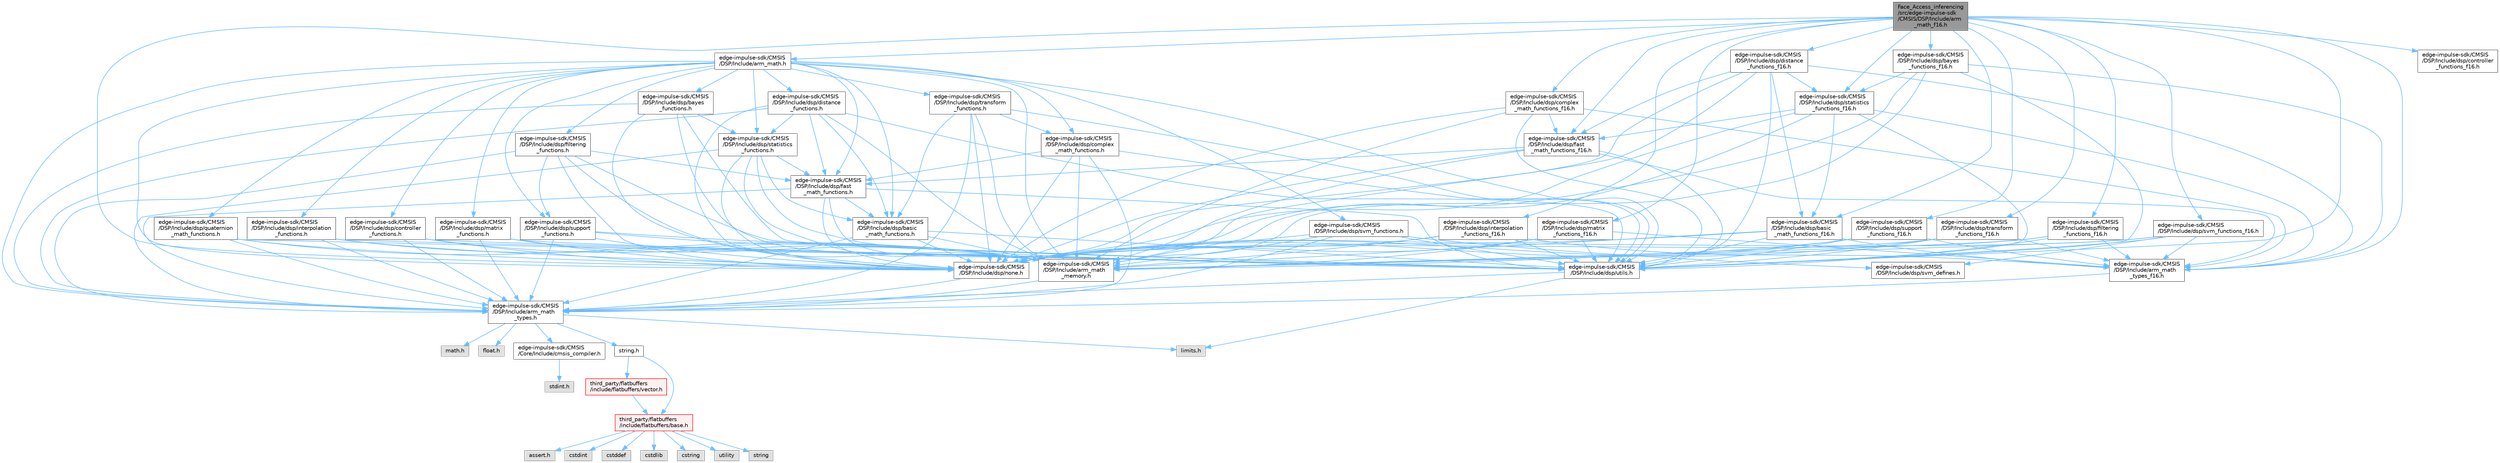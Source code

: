 digraph "Face_Access_inferencing/src/edge-impulse-sdk/CMSIS/DSP/Include/arm_math_f16.h"
{
 // LATEX_PDF_SIZE
  bgcolor="transparent";
  edge [fontname=Helvetica,fontsize=10,labelfontname=Helvetica,labelfontsize=10];
  node [fontname=Helvetica,fontsize=10,shape=box,height=0.2,width=0.4];
  Node1 [id="Node000001",label="Face_Access_inferencing\l/src/edge-impulse-sdk\l/CMSIS/DSP/Include/arm\l_math_f16.h",height=0.2,width=0.4,color="gray40", fillcolor="grey60", style="filled", fontcolor="black",tooltip=" "];
  Node1 -> Node2 [id="edge183_Node000001_Node000002",color="steelblue1",style="solid",tooltip=" "];
  Node2 [id="Node000002",label="edge-impulse-sdk/CMSIS\l/DSP/Include/arm_math.h",height=0.2,width=0.4,color="grey40", fillcolor="white", style="filled",URL="$arm__math_8h.html",tooltip=" "];
  Node2 -> Node3 [id="edge184_Node000002_Node000003",color="steelblue1",style="solid",tooltip=" "];
  Node3 [id="Node000003",label="edge-impulse-sdk/CMSIS\l/DSP/Include/arm_math\l_types.h",height=0.2,width=0.4,color="grey40", fillcolor="white", style="filled",URL="$arm__math__types_8h.html",tooltip=" "];
  Node3 -> Node4 [id="edge185_Node000003_Node000004",color="steelblue1",style="solid",tooltip=" "];
  Node4 [id="Node000004",label="edge-impulse-sdk/CMSIS\l/Core/Include/cmsis_compiler.h",height=0.2,width=0.4,color="grey40", fillcolor="white", style="filled",URL="$_face___access__inferencing_2src_2edge-impulse-sdk_2_c_m_s_i_s_2_core_2_include_2cmsis__compiler_8h.html",tooltip="CMSIS compiler generic header file."];
  Node4 -> Node5 [id="edge186_Node000004_Node000005",color="steelblue1",style="solid",tooltip=" "];
  Node5 [id="Node000005",label="stdint.h",height=0.2,width=0.4,color="grey60", fillcolor="#E0E0E0", style="filled",tooltip=" "];
  Node3 -> Node6 [id="edge187_Node000003_Node000006",color="steelblue1",style="solid",tooltip=" "];
  Node6 [id="Node000006",label="string.h",height=0.2,width=0.4,color="grey40", fillcolor="white", style="filled",URL="$string_8h.html",tooltip=" "];
  Node6 -> Node7 [id="edge188_Node000006_Node000007",color="steelblue1",style="solid",tooltip=" "];
  Node7 [id="Node000007",label="third_party/flatbuffers\l/include/flatbuffers/base.h",height=0.2,width=0.4,color="red", fillcolor="#FFF0F0", style="filled",URL="$base_8h.html",tooltip=" "];
  Node7 -> Node8 [id="edge189_Node000007_Node000008",color="steelblue1",style="solid",tooltip=" "];
  Node8 [id="Node000008",label="assert.h",height=0.2,width=0.4,color="grey60", fillcolor="#E0E0E0", style="filled",tooltip=" "];
  Node7 -> Node9 [id="edge190_Node000007_Node000009",color="steelblue1",style="solid",tooltip=" "];
  Node9 [id="Node000009",label="cstdint",height=0.2,width=0.4,color="grey60", fillcolor="#E0E0E0", style="filled",tooltip=" "];
  Node7 -> Node10 [id="edge191_Node000007_Node000010",color="steelblue1",style="solid",tooltip=" "];
  Node10 [id="Node000010",label="cstddef",height=0.2,width=0.4,color="grey60", fillcolor="#E0E0E0", style="filled",tooltip=" "];
  Node7 -> Node11 [id="edge192_Node000007_Node000011",color="steelblue1",style="solid",tooltip=" "];
  Node11 [id="Node000011",label="cstdlib",height=0.2,width=0.4,color="grey60", fillcolor="#E0E0E0", style="filled",tooltip=" "];
  Node7 -> Node12 [id="edge193_Node000007_Node000012",color="steelblue1",style="solid",tooltip=" "];
  Node12 [id="Node000012",label="cstring",height=0.2,width=0.4,color="grey60", fillcolor="#E0E0E0", style="filled",tooltip=" "];
  Node7 -> Node13 [id="edge194_Node000007_Node000013",color="steelblue1",style="solid",tooltip=" "];
  Node13 [id="Node000013",label="utility",height=0.2,width=0.4,color="grey60", fillcolor="#E0E0E0", style="filled",tooltip=" "];
  Node7 -> Node14 [id="edge195_Node000007_Node000014",color="steelblue1",style="solid",tooltip=" "];
  Node14 [id="Node000014",label="string",height=0.2,width=0.4,color="grey60", fillcolor="#E0E0E0", style="filled",tooltip=" "];
  Node6 -> Node21 [id="edge196_Node000006_Node000021",color="steelblue1",style="solid",tooltip=" "];
  Node21 [id="Node000021",label="third_party/flatbuffers\l/include/flatbuffers/vector.h",height=0.2,width=0.4,color="red", fillcolor="#FFF0F0", style="filled",URL="$vector_8h.html",tooltip=" "];
  Node21 -> Node7 [id="edge197_Node000021_Node000007",color="steelblue1",style="solid",tooltip=" "];
  Node3 -> Node25 [id="edge198_Node000003_Node000025",color="steelblue1",style="solid",tooltip=" "];
  Node25 [id="Node000025",label="math.h",height=0.2,width=0.4,color="grey60", fillcolor="#E0E0E0", style="filled",tooltip=" "];
  Node3 -> Node26 [id="edge199_Node000003_Node000026",color="steelblue1",style="solid",tooltip=" "];
  Node26 [id="Node000026",label="float.h",height=0.2,width=0.4,color="grey60", fillcolor="#E0E0E0", style="filled",tooltip=" "];
  Node3 -> Node27 [id="edge200_Node000003_Node000027",color="steelblue1",style="solid",tooltip=" "];
  Node27 [id="Node000027",label="limits.h",height=0.2,width=0.4,color="grey60", fillcolor="#E0E0E0", style="filled",tooltip=" "];
  Node2 -> Node28 [id="edge201_Node000002_Node000028",color="steelblue1",style="solid",tooltip=" "];
  Node28 [id="Node000028",label="edge-impulse-sdk/CMSIS\l/DSP/Include/arm_math\l_memory.h",height=0.2,width=0.4,color="grey40", fillcolor="white", style="filled",URL="$arm__math__memory_8h.html",tooltip=" "];
  Node28 -> Node3 [id="edge202_Node000028_Node000003",color="steelblue1",style="solid",tooltip=" "];
  Node2 -> Node29 [id="edge203_Node000002_Node000029",color="steelblue1",style="solid",tooltip=" "];
  Node29 [id="Node000029",label="edge-impulse-sdk/CMSIS\l/DSP/Include/dsp/none.h",height=0.2,width=0.4,color="grey40", fillcolor="white", style="filled",URL="$none_8h.html",tooltip=" "];
  Node29 -> Node3 [id="edge204_Node000029_Node000003",color="steelblue1",style="solid",tooltip=" "];
  Node2 -> Node30 [id="edge205_Node000002_Node000030",color="steelblue1",style="solid",tooltip=" "];
  Node30 [id="Node000030",label="edge-impulse-sdk/CMSIS\l/DSP/Include/dsp/utils.h",height=0.2,width=0.4,color="grey40", fillcolor="white", style="filled",URL="$utils_8h.html",tooltip=" "];
  Node30 -> Node3 [id="edge206_Node000030_Node000003",color="steelblue1",style="solid",tooltip=" "];
  Node30 -> Node27 [id="edge207_Node000030_Node000027",color="steelblue1",style="solid",tooltip=" "];
  Node2 -> Node31 [id="edge208_Node000002_Node000031",color="steelblue1",style="solid",tooltip=" "];
  Node31 [id="Node000031",label="edge-impulse-sdk/CMSIS\l/DSP/Include/dsp/basic\l_math_functions.h",height=0.2,width=0.4,color="grey40", fillcolor="white", style="filled",URL="$basic__math__functions_8h.html",tooltip=" "];
  Node31 -> Node3 [id="edge209_Node000031_Node000003",color="steelblue1",style="solid",tooltip=" "];
  Node31 -> Node28 [id="edge210_Node000031_Node000028",color="steelblue1",style="solid",tooltip=" "];
  Node31 -> Node29 [id="edge211_Node000031_Node000029",color="steelblue1",style="solid",tooltip=" "];
  Node31 -> Node30 [id="edge212_Node000031_Node000030",color="steelblue1",style="solid",tooltip=" "];
  Node2 -> Node32 [id="edge213_Node000002_Node000032",color="steelblue1",style="solid",tooltip=" "];
  Node32 [id="Node000032",label="edge-impulse-sdk/CMSIS\l/DSP/Include/dsp/interpolation\l_functions.h",height=0.2,width=0.4,color="grey40", fillcolor="white", style="filled",URL="$interpolation__functions_8h.html",tooltip=" "];
  Node32 -> Node3 [id="edge214_Node000032_Node000003",color="steelblue1",style="solid",tooltip=" "];
  Node32 -> Node28 [id="edge215_Node000032_Node000028",color="steelblue1",style="solid",tooltip=" "];
  Node32 -> Node29 [id="edge216_Node000032_Node000029",color="steelblue1",style="solid",tooltip=" "];
  Node32 -> Node30 [id="edge217_Node000032_Node000030",color="steelblue1",style="solid",tooltip=" "];
  Node2 -> Node33 [id="edge218_Node000002_Node000033",color="steelblue1",style="solid",tooltip=" "];
  Node33 [id="Node000033",label="edge-impulse-sdk/CMSIS\l/DSP/Include/dsp/bayes\l_functions.h",height=0.2,width=0.4,color="grey40", fillcolor="white", style="filled",URL="$bayes__functions_8h.html",tooltip=" "];
  Node33 -> Node3 [id="edge219_Node000033_Node000003",color="steelblue1",style="solid",tooltip=" "];
  Node33 -> Node28 [id="edge220_Node000033_Node000028",color="steelblue1",style="solid",tooltip=" "];
  Node33 -> Node29 [id="edge221_Node000033_Node000029",color="steelblue1",style="solid",tooltip=" "];
  Node33 -> Node30 [id="edge222_Node000033_Node000030",color="steelblue1",style="solid",tooltip=" "];
  Node33 -> Node34 [id="edge223_Node000033_Node000034",color="steelblue1",style="solid",tooltip=" "];
  Node34 [id="Node000034",label="edge-impulse-sdk/CMSIS\l/DSP/Include/dsp/statistics\l_functions.h",height=0.2,width=0.4,color="grey40", fillcolor="white", style="filled",URL="$statistics__functions_8h.html",tooltip=" "];
  Node34 -> Node3 [id="edge224_Node000034_Node000003",color="steelblue1",style="solid",tooltip=" "];
  Node34 -> Node28 [id="edge225_Node000034_Node000028",color="steelblue1",style="solid",tooltip=" "];
  Node34 -> Node29 [id="edge226_Node000034_Node000029",color="steelblue1",style="solid",tooltip=" "];
  Node34 -> Node30 [id="edge227_Node000034_Node000030",color="steelblue1",style="solid",tooltip=" "];
  Node34 -> Node31 [id="edge228_Node000034_Node000031",color="steelblue1",style="solid",tooltip=" "];
  Node34 -> Node35 [id="edge229_Node000034_Node000035",color="steelblue1",style="solid",tooltip=" "];
  Node35 [id="Node000035",label="edge-impulse-sdk/CMSIS\l/DSP/Include/dsp/fast\l_math_functions.h",height=0.2,width=0.4,color="grey40", fillcolor="white", style="filled",URL="$fast__math__functions_8h.html",tooltip=" "];
  Node35 -> Node3 [id="edge230_Node000035_Node000003",color="steelblue1",style="solid",tooltip=" "];
  Node35 -> Node28 [id="edge231_Node000035_Node000028",color="steelblue1",style="solid",tooltip=" "];
  Node35 -> Node29 [id="edge232_Node000035_Node000029",color="steelblue1",style="solid",tooltip=" "];
  Node35 -> Node30 [id="edge233_Node000035_Node000030",color="steelblue1",style="solid",tooltip=" "];
  Node35 -> Node31 [id="edge234_Node000035_Node000031",color="steelblue1",style="solid",tooltip=" "];
  Node2 -> Node36 [id="edge235_Node000002_Node000036",color="steelblue1",style="solid",tooltip=" "];
  Node36 [id="Node000036",label="edge-impulse-sdk/CMSIS\l/DSP/Include/dsp/matrix\l_functions.h",height=0.2,width=0.4,color="grey40", fillcolor="white", style="filled",URL="$matrix__functions_8h.html",tooltip=" "];
  Node36 -> Node3 [id="edge236_Node000036_Node000003",color="steelblue1",style="solid",tooltip=" "];
  Node36 -> Node28 [id="edge237_Node000036_Node000028",color="steelblue1",style="solid",tooltip=" "];
  Node36 -> Node29 [id="edge238_Node000036_Node000029",color="steelblue1",style="solid",tooltip=" "];
  Node36 -> Node30 [id="edge239_Node000036_Node000030",color="steelblue1",style="solid",tooltip=" "];
  Node2 -> Node37 [id="edge240_Node000002_Node000037",color="steelblue1",style="solid",tooltip=" "];
  Node37 [id="Node000037",label="edge-impulse-sdk/CMSIS\l/DSP/Include/dsp/complex\l_math_functions.h",height=0.2,width=0.4,color="grey40", fillcolor="white", style="filled",URL="$complex__math__functions_8h.html",tooltip=" "];
  Node37 -> Node3 [id="edge241_Node000037_Node000003",color="steelblue1",style="solid",tooltip=" "];
  Node37 -> Node28 [id="edge242_Node000037_Node000028",color="steelblue1",style="solid",tooltip=" "];
  Node37 -> Node29 [id="edge243_Node000037_Node000029",color="steelblue1",style="solid",tooltip=" "];
  Node37 -> Node30 [id="edge244_Node000037_Node000030",color="steelblue1",style="solid",tooltip=" "];
  Node37 -> Node35 [id="edge245_Node000037_Node000035",color="steelblue1",style="solid",tooltip=" "];
  Node2 -> Node34 [id="edge246_Node000002_Node000034",color="steelblue1",style="solid",tooltip=" "];
  Node2 -> Node38 [id="edge247_Node000002_Node000038",color="steelblue1",style="solid",tooltip=" "];
  Node38 [id="Node000038",label="edge-impulse-sdk/CMSIS\l/DSP/Include/dsp/controller\l_functions.h",height=0.2,width=0.4,color="grey40", fillcolor="white", style="filled",URL="$controller__functions_8h.html",tooltip=" "];
  Node38 -> Node3 [id="edge248_Node000038_Node000003",color="steelblue1",style="solid",tooltip=" "];
  Node38 -> Node28 [id="edge249_Node000038_Node000028",color="steelblue1",style="solid",tooltip=" "];
  Node38 -> Node29 [id="edge250_Node000038_Node000029",color="steelblue1",style="solid",tooltip=" "];
  Node38 -> Node30 [id="edge251_Node000038_Node000030",color="steelblue1",style="solid",tooltip=" "];
  Node2 -> Node39 [id="edge252_Node000002_Node000039",color="steelblue1",style="solid",tooltip=" "];
  Node39 [id="Node000039",label="edge-impulse-sdk/CMSIS\l/DSP/Include/dsp/support\l_functions.h",height=0.2,width=0.4,color="grey40", fillcolor="white", style="filled",URL="$support__functions_8h.html",tooltip=" "];
  Node39 -> Node3 [id="edge253_Node000039_Node000003",color="steelblue1",style="solid",tooltip=" "];
  Node39 -> Node28 [id="edge254_Node000039_Node000028",color="steelblue1",style="solid",tooltip=" "];
  Node39 -> Node29 [id="edge255_Node000039_Node000029",color="steelblue1",style="solid",tooltip=" "];
  Node39 -> Node30 [id="edge256_Node000039_Node000030",color="steelblue1",style="solid",tooltip=" "];
  Node2 -> Node40 [id="edge257_Node000002_Node000040",color="steelblue1",style="solid",tooltip=" "];
  Node40 [id="Node000040",label="edge-impulse-sdk/CMSIS\l/DSP/Include/dsp/distance\l_functions.h",height=0.2,width=0.4,color="grey40", fillcolor="white", style="filled",URL="$distance__functions_8h.html",tooltip=" "];
  Node40 -> Node3 [id="edge258_Node000040_Node000003",color="steelblue1",style="solid",tooltip=" "];
  Node40 -> Node28 [id="edge259_Node000040_Node000028",color="steelblue1",style="solid",tooltip=" "];
  Node40 -> Node29 [id="edge260_Node000040_Node000029",color="steelblue1",style="solid",tooltip=" "];
  Node40 -> Node30 [id="edge261_Node000040_Node000030",color="steelblue1",style="solid",tooltip=" "];
  Node40 -> Node34 [id="edge262_Node000040_Node000034",color="steelblue1",style="solid",tooltip=" "];
  Node40 -> Node31 [id="edge263_Node000040_Node000031",color="steelblue1",style="solid",tooltip=" "];
  Node40 -> Node35 [id="edge264_Node000040_Node000035",color="steelblue1",style="solid",tooltip=" "];
  Node2 -> Node41 [id="edge265_Node000002_Node000041",color="steelblue1",style="solid",tooltip=" "];
  Node41 [id="Node000041",label="edge-impulse-sdk/CMSIS\l/DSP/Include/dsp/svm_functions.h",height=0.2,width=0.4,color="grey40", fillcolor="white", style="filled",URL="$svm__functions_8h.html",tooltip=" "];
  Node41 -> Node3 [id="edge266_Node000041_Node000003",color="steelblue1",style="solid",tooltip=" "];
  Node41 -> Node28 [id="edge267_Node000041_Node000028",color="steelblue1",style="solid",tooltip=" "];
  Node41 -> Node29 [id="edge268_Node000041_Node000029",color="steelblue1",style="solid",tooltip=" "];
  Node41 -> Node30 [id="edge269_Node000041_Node000030",color="steelblue1",style="solid",tooltip=" "];
  Node41 -> Node42 [id="edge270_Node000041_Node000042",color="steelblue1",style="solid",tooltip=" "];
  Node42 [id="Node000042",label="edge-impulse-sdk/CMSIS\l/DSP/Include/dsp/svm_defines.h",height=0.2,width=0.4,color="grey40", fillcolor="white", style="filled",URL="$svm__defines_8h.html",tooltip=" "];
  Node2 -> Node35 [id="edge271_Node000002_Node000035",color="steelblue1",style="solid",tooltip=" "];
  Node2 -> Node43 [id="edge272_Node000002_Node000043",color="steelblue1",style="solid",tooltip=" "];
  Node43 [id="Node000043",label="edge-impulse-sdk/CMSIS\l/DSP/Include/dsp/transform\l_functions.h",height=0.2,width=0.4,color="grey40", fillcolor="white", style="filled",URL="$transform__functions_8h.html",tooltip=" "];
  Node43 -> Node3 [id="edge273_Node000043_Node000003",color="steelblue1",style="solid",tooltip=" "];
  Node43 -> Node28 [id="edge274_Node000043_Node000028",color="steelblue1",style="solid",tooltip=" "];
  Node43 -> Node29 [id="edge275_Node000043_Node000029",color="steelblue1",style="solid",tooltip=" "];
  Node43 -> Node30 [id="edge276_Node000043_Node000030",color="steelblue1",style="solid",tooltip=" "];
  Node43 -> Node31 [id="edge277_Node000043_Node000031",color="steelblue1",style="solid",tooltip=" "];
  Node43 -> Node37 [id="edge278_Node000043_Node000037",color="steelblue1",style="solid",tooltip=" "];
  Node2 -> Node44 [id="edge279_Node000002_Node000044",color="steelblue1",style="solid",tooltip=" "];
  Node44 [id="Node000044",label="edge-impulse-sdk/CMSIS\l/DSP/Include/dsp/filtering\l_functions.h",height=0.2,width=0.4,color="grey40", fillcolor="white", style="filled",URL="$filtering__functions_8h.html",tooltip=" "];
  Node44 -> Node3 [id="edge280_Node000044_Node000003",color="steelblue1",style="solid",tooltip=" "];
  Node44 -> Node28 [id="edge281_Node000044_Node000028",color="steelblue1",style="solid",tooltip=" "];
  Node44 -> Node29 [id="edge282_Node000044_Node000029",color="steelblue1",style="solid",tooltip=" "];
  Node44 -> Node30 [id="edge283_Node000044_Node000030",color="steelblue1",style="solid",tooltip=" "];
  Node44 -> Node39 [id="edge284_Node000044_Node000039",color="steelblue1",style="solid",tooltip=" "];
  Node44 -> Node35 [id="edge285_Node000044_Node000035",color="steelblue1",style="solid",tooltip=" "];
  Node2 -> Node45 [id="edge286_Node000002_Node000045",color="steelblue1",style="solid",tooltip=" "];
  Node45 [id="Node000045",label="edge-impulse-sdk/CMSIS\l/DSP/Include/dsp/quaternion\l_math_functions.h",height=0.2,width=0.4,color="grey40", fillcolor="white", style="filled",URL="$quaternion__math__functions_8h.html",tooltip=" "];
  Node45 -> Node3 [id="edge287_Node000045_Node000003",color="steelblue1",style="solid",tooltip=" "];
  Node45 -> Node28 [id="edge288_Node000045_Node000028",color="steelblue1",style="solid",tooltip=" "];
  Node45 -> Node29 [id="edge289_Node000045_Node000029",color="steelblue1",style="solid",tooltip=" "];
  Node45 -> Node30 [id="edge290_Node000045_Node000030",color="steelblue1",style="solid",tooltip=" "];
  Node1 -> Node46 [id="edge291_Node000001_Node000046",color="steelblue1",style="solid",tooltip=" "];
  Node46 [id="Node000046",label="edge-impulse-sdk/CMSIS\l/DSP/Include/arm_math\l_types_f16.h",height=0.2,width=0.4,color="grey40", fillcolor="white", style="filled",URL="$arm__math__types__f16_8h.html",tooltip=" "];
  Node46 -> Node3 [id="edge292_Node000046_Node000003",color="steelblue1",style="solid",tooltip=" "];
  Node1 -> Node29 [id="edge293_Node000001_Node000029",color="steelblue1",style="solid",tooltip=" "];
  Node1 -> Node30 [id="edge294_Node000001_Node000030",color="steelblue1",style="solid",tooltip=" "];
  Node1 -> Node47 [id="edge295_Node000001_Node000047",color="steelblue1",style="solid",tooltip=" "];
  Node47 [id="Node000047",label="edge-impulse-sdk/CMSIS\l/DSP/Include/dsp/basic\l_math_functions_f16.h",height=0.2,width=0.4,color="grey40", fillcolor="white", style="filled",URL="$basic__math__functions__f16_8h.html",tooltip=" "];
  Node47 -> Node46 [id="edge296_Node000047_Node000046",color="steelblue1",style="solid",tooltip=" "];
  Node47 -> Node28 [id="edge297_Node000047_Node000028",color="steelblue1",style="solid",tooltip=" "];
  Node47 -> Node29 [id="edge298_Node000047_Node000029",color="steelblue1",style="solid",tooltip=" "];
  Node47 -> Node30 [id="edge299_Node000047_Node000030",color="steelblue1",style="solid",tooltip=" "];
  Node1 -> Node48 [id="edge300_Node000001_Node000048",color="steelblue1",style="solid",tooltip=" "];
  Node48 [id="Node000048",label="edge-impulse-sdk/CMSIS\l/DSP/Include/dsp/interpolation\l_functions_f16.h",height=0.2,width=0.4,color="grey40", fillcolor="white", style="filled",URL="$interpolation__functions__f16_8h.html",tooltip=" "];
  Node48 -> Node46 [id="edge301_Node000048_Node000046",color="steelblue1",style="solid",tooltip=" "];
  Node48 -> Node28 [id="edge302_Node000048_Node000028",color="steelblue1",style="solid",tooltip=" "];
  Node48 -> Node29 [id="edge303_Node000048_Node000029",color="steelblue1",style="solid",tooltip=" "];
  Node48 -> Node30 [id="edge304_Node000048_Node000030",color="steelblue1",style="solid",tooltip=" "];
  Node1 -> Node49 [id="edge305_Node000001_Node000049",color="steelblue1",style="solid",tooltip=" "];
  Node49 [id="Node000049",label="edge-impulse-sdk/CMSIS\l/DSP/Include/dsp/bayes\l_functions_f16.h",height=0.2,width=0.4,color="grey40", fillcolor="white", style="filled",URL="$bayes__functions__f16_8h.html",tooltip=" "];
  Node49 -> Node46 [id="edge306_Node000049_Node000046",color="steelblue1",style="solid",tooltip=" "];
  Node49 -> Node28 [id="edge307_Node000049_Node000028",color="steelblue1",style="solid",tooltip=" "];
  Node49 -> Node29 [id="edge308_Node000049_Node000029",color="steelblue1",style="solid",tooltip=" "];
  Node49 -> Node30 [id="edge309_Node000049_Node000030",color="steelblue1",style="solid",tooltip=" "];
  Node49 -> Node50 [id="edge310_Node000049_Node000050",color="steelblue1",style="solid",tooltip=" "];
  Node50 [id="Node000050",label="edge-impulse-sdk/CMSIS\l/DSP/Include/dsp/statistics\l_functions_f16.h",height=0.2,width=0.4,color="grey40", fillcolor="white", style="filled",URL="$statistics__functions__f16_8h.html",tooltip=" "];
  Node50 -> Node46 [id="edge311_Node000050_Node000046",color="steelblue1",style="solid",tooltip=" "];
  Node50 -> Node28 [id="edge312_Node000050_Node000028",color="steelblue1",style="solid",tooltip=" "];
  Node50 -> Node29 [id="edge313_Node000050_Node000029",color="steelblue1",style="solid",tooltip=" "];
  Node50 -> Node30 [id="edge314_Node000050_Node000030",color="steelblue1",style="solid",tooltip=" "];
  Node50 -> Node47 [id="edge315_Node000050_Node000047",color="steelblue1",style="solid",tooltip=" "];
  Node50 -> Node51 [id="edge316_Node000050_Node000051",color="steelblue1",style="solid",tooltip=" "];
  Node51 [id="Node000051",label="edge-impulse-sdk/CMSIS\l/DSP/Include/dsp/fast\l_math_functions_f16.h",height=0.2,width=0.4,color="grey40", fillcolor="white", style="filled",URL="$fast__math__functions__f16_8h.html",tooltip=" "];
  Node51 -> Node46 [id="edge317_Node000051_Node000046",color="steelblue1",style="solid",tooltip=" "];
  Node51 -> Node28 [id="edge318_Node000051_Node000028",color="steelblue1",style="solid",tooltip=" "];
  Node51 -> Node29 [id="edge319_Node000051_Node000029",color="steelblue1",style="solid",tooltip=" "];
  Node51 -> Node30 [id="edge320_Node000051_Node000030",color="steelblue1",style="solid",tooltip=" "];
  Node51 -> Node35 [id="edge321_Node000051_Node000035",color="steelblue1",style="solid",tooltip=" "];
  Node1 -> Node52 [id="edge322_Node000001_Node000052",color="steelblue1",style="solid",tooltip=" "];
  Node52 [id="Node000052",label="edge-impulse-sdk/CMSIS\l/DSP/Include/dsp/matrix\l_functions_f16.h",height=0.2,width=0.4,color="grey40", fillcolor="white", style="filled",URL="$matrix__functions__f16_8h.html",tooltip=" "];
  Node52 -> Node46 [id="edge323_Node000052_Node000046",color="steelblue1",style="solid",tooltip=" "];
  Node52 -> Node28 [id="edge324_Node000052_Node000028",color="steelblue1",style="solid",tooltip=" "];
  Node52 -> Node29 [id="edge325_Node000052_Node000029",color="steelblue1",style="solid",tooltip=" "];
  Node52 -> Node30 [id="edge326_Node000052_Node000030",color="steelblue1",style="solid",tooltip=" "];
  Node1 -> Node53 [id="edge327_Node000001_Node000053",color="steelblue1",style="solid",tooltip=" "];
  Node53 [id="Node000053",label="edge-impulse-sdk/CMSIS\l/DSP/Include/dsp/complex\l_math_functions_f16.h",height=0.2,width=0.4,color="grey40", fillcolor="white", style="filled",URL="$complex__math__functions__f16_8h.html",tooltip=" "];
  Node53 -> Node46 [id="edge328_Node000053_Node000046",color="steelblue1",style="solid",tooltip=" "];
  Node53 -> Node28 [id="edge329_Node000053_Node000028",color="steelblue1",style="solid",tooltip=" "];
  Node53 -> Node29 [id="edge330_Node000053_Node000029",color="steelblue1",style="solid",tooltip=" "];
  Node53 -> Node30 [id="edge331_Node000053_Node000030",color="steelblue1",style="solid",tooltip=" "];
  Node53 -> Node51 [id="edge332_Node000053_Node000051",color="steelblue1",style="solid",tooltip=" "];
  Node1 -> Node50 [id="edge333_Node000001_Node000050",color="steelblue1",style="solid",tooltip=" "];
  Node1 -> Node54 [id="edge334_Node000001_Node000054",color="steelblue1",style="solid",tooltip=" "];
  Node54 [id="Node000054",label="edge-impulse-sdk/CMSIS\l/DSP/Include/dsp/controller\l_functions_f16.h",height=0.2,width=0.4,color="grey40", fillcolor="white", style="filled",URL="$controller__functions__f16_8h.html",tooltip=" "];
  Node1 -> Node55 [id="edge335_Node000001_Node000055",color="steelblue1",style="solid",tooltip=" "];
  Node55 [id="Node000055",label="edge-impulse-sdk/CMSIS\l/DSP/Include/dsp/support\l_functions_f16.h",height=0.2,width=0.4,color="grey40", fillcolor="white", style="filled",URL="$support__functions__f16_8h.html",tooltip=" "];
  Node55 -> Node46 [id="edge336_Node000055_Node000046",color="steelblue1",style="solid",tooltip=" "];
  Node55 -> Node28 [id="edge337_Node000055_Node000028",color="steelblue1",style="solid",tooltip=" "];
  Node55 -> Node29 [id="edge338_Node000055_Node000029",color="steelblue1",style="solid",tooltip=" "];
  Node55 -> Node30 [id="edge339_Node000055_Node000030",color="steelblue1",style="solid",tooltip=" "];
  Node1 -> Node56 [id="edge340_Node000001_Node000056",color="steelblue1",style="solid",tooltip=" "];
  Node56 [id="Node000056",label="edge-impulse-sdk/CMSIS\l/DSP/Include/dsp/distance\l_functions_f16.h",height=0.2,width=0.4,color="grey40", fillcolor="white", style="filled",URL="$distance__functions__f16_8h.html",tooltip=" "];
  Node56 -> Node46 [id="edge341_Node000056_Node000046",color="steelblue1",style="solid",tooltip=" "];
  Node56 -> Node28 [id="edge342_Node000056_Node000028",color="steelblue1",style="solid",tooltip=" "];
  Node56 -> Node29 [id="edge343_Node000056_Node000029",color="steelblue1",style="solid",tooltip=" "];
  Node56 -> Node30 [id="edge344_Node000056_Node000030",color="steelblue1",style="solid",tooltip=" "];
  Node56 -> Node50 [id="edge345_Node000056_Node000050",color="steelblue1",style="solid",tooltip=" "];
  Node56 -> Node47 [id="edge346_Node000056_Node000047",color="steelblue1",style="solid",tooltip=" "];
  Node56 -> Node51 [id="edge347_Node000056_Node000051",color="steelblue1",style="solid",tooltip=" "];
  Node1 -> Node57 [id="edge348_Node000001_Node000057",color="steelblue1",style="solid",tooltip=" "];
  Node57 [id="Node000057",label="edge-impulse-sdk/CMSIS\l/DSP/Include/dsp/svm_functions_f16.h",height=0.2,width=0.4,color="grey40", fillcolor="white", style="filled",URL="$svm__functions__f16_8h.html",tooltip=" "];
  Node57 -> Node46 [id="edge349_Node000057_Node000046",color="steelblue1",style="solid",tooltip=" "];
  Node57 -> Node28 [id="edge350_Node000057_Node000028",color="steelblue1",style="solid",tooltip=" "];
  Node57 -> Node29 [id="edge351_Node000057_Node000029",color="steelblue1",style="solid",tooltip=" "];
  Node57 -> Node30 [id="edge352_Node000057_Node000030",color="steelblue1",style="solid",tooltip=" "];
  Node57 -> Node42 [id="edge353_Node000057_Node000042",color="steelblue1",style="solid",tooltip=" "];
  Node1 -> Node51 [id="edge354_Node000001_Node000051",color="steelblue1",style="solid",tooltip=" "];
  Node1 -> Node58 [id="edge355_Node000001_Node000058",color="steelblue1",style="solid",tooltip=" "];
  Node58 [id="Node000058",label="edge-impulse-sdk/CMSIS\l/DSP/Include/dsp/transform\l_functions_f16.h",height=0.2,width=0.4,color="grey40", fillcolor="white", style="filled",URL="$transform__functions__f16_8h.html",tooltip=" "];
  Node58 -> Node46 [id="edge356_Node000058_Node000046",color="steelblue1",style="solid",tooltip=" "];
  Node58 -> Node28 [id="edge357_Node000058_Node000028",color="steelblue1",style="solid",tooltip=" "];
  Node58 -> Node29 [id="edge358_Node000058_Node000029",color="steelblue1",style="solid",tooltip=" "];
  Node58 -> Node30 [id="edge359_Node000058_Node000030",color="steelblue1",style="solid",tooltip=" "];
  Node1 -> Node59 [id="edge360_Node000001_Node000059",color="steelblue1",style="solid",tooltip=" "];
  Node59 [id="Node000059",label="edge-impulse-sdk/CMSIS\l/DSP/Include/dsp/filtering\l_functions_f16.h",height=0.2,width=0.4,color="grey40", fillcolor="white", style="filled",URL="$filtering__functions__f16_8h.html",tooltip=" "];
  Node59 -> Node46 [id="edge361_Node000059_Node000046",color="steelblue1",style="solid",tooltip=" "];
  Node59 -> Node28 [id="edge362_Node000059_Node000028",color="steelblue1",style="solid",tooltip=" "];
  Node59 -> Node29 [id="edge363_Node000059_Node000029",color="steelblue1",style="solid",tooltip=" "];
  Node59 -> Node30 [id="edge364_Node000059_Node000030",color="steelblue1",style="solid",tooltip=" "];
}

